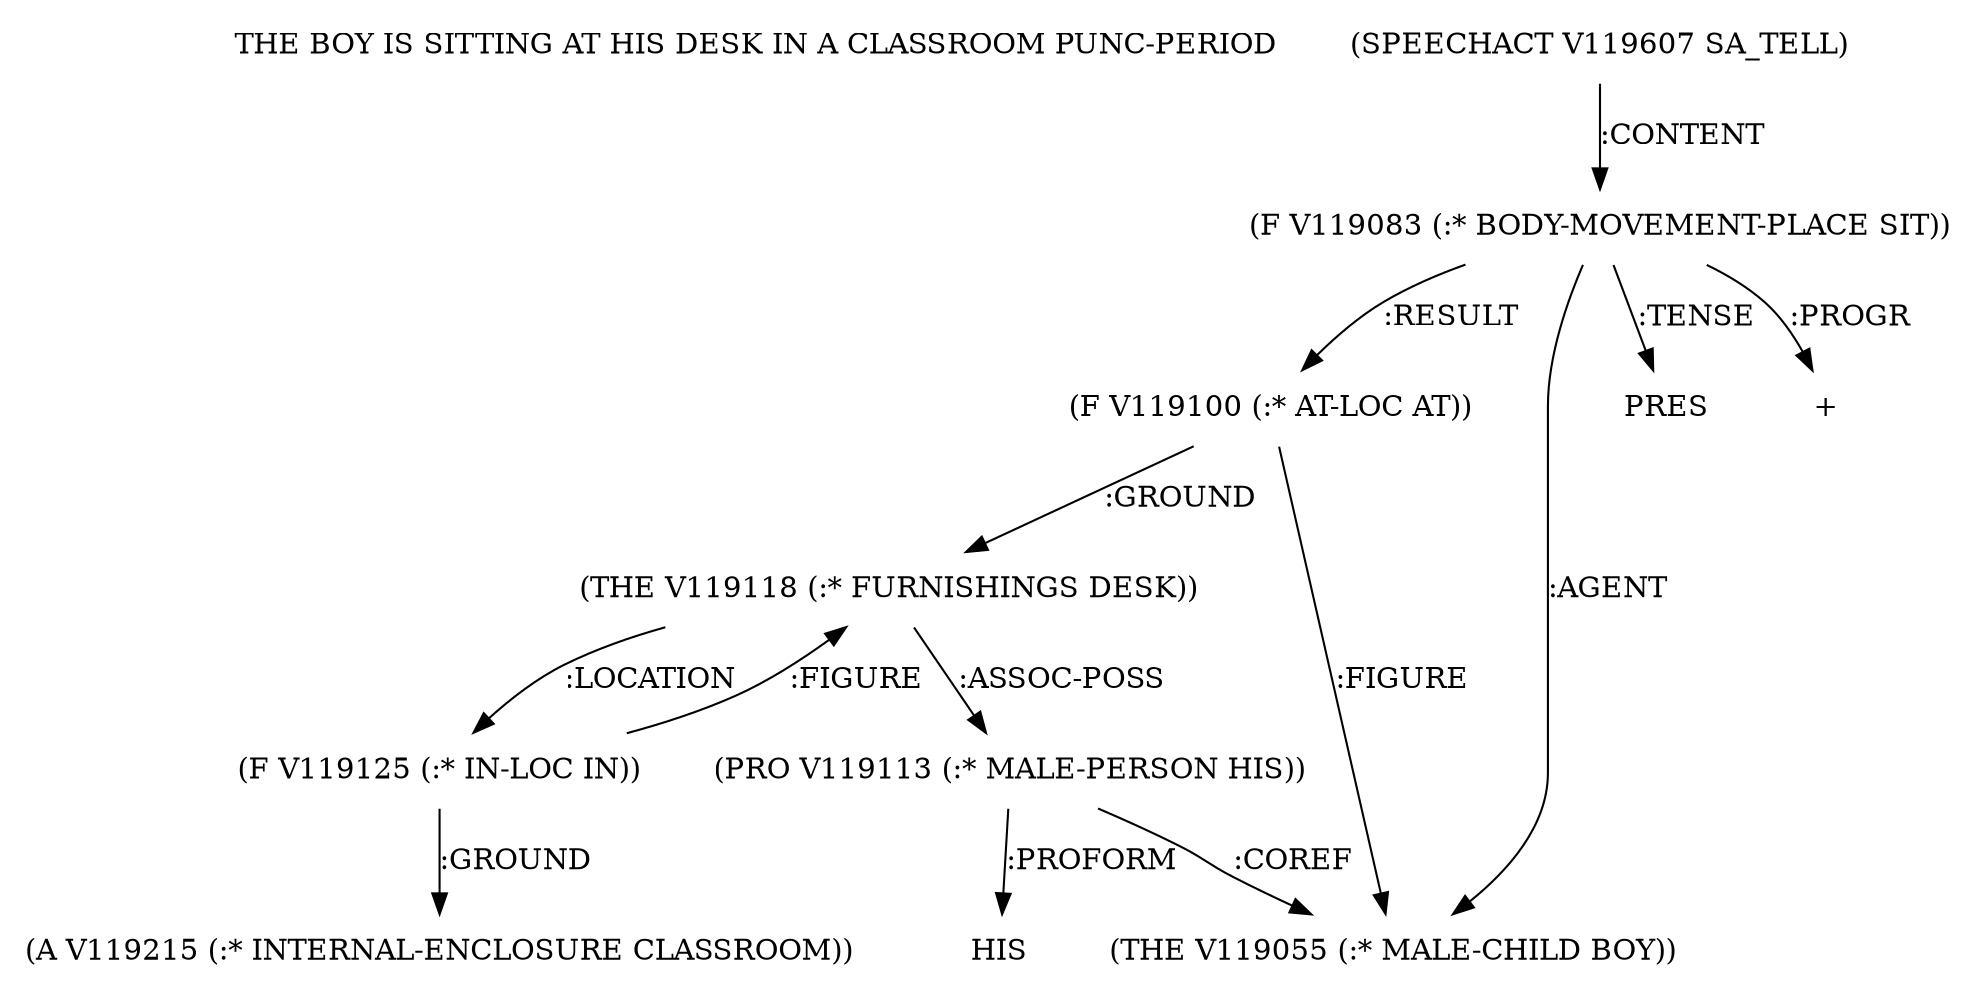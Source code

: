 digraph Terms {
  node [shape=none]
  "THE BOY IS SITTING AT HIS DESK IN A CLASSROOM PUNC-PERIOD"
  "V119607" [label="(SPEECHACT V119607 SA_TELL)"]
  "V119607" -> "V119083" [label=":CONTENT"]
  "V119083" [label="(F V119083 (:* BODY-MOVEMENT-PLACE SIT))"]
  "V119083" -> "V119100" [label=":RESULT"]
  "V119083" -> "V119055" [label=":AGENT"]
  "V119083" -> "NT119707" [label=":TENSE"]
  "NT119707" [label="PRES"]
  "V119083" -> "NT119708" [label=":PROGR"]
  "NT119708" [label="+"]
  "V119055" [label="(THE V119055 (:* MALE-CHILD BOY))"]
  "V119100" [label="(F V119100 (:* AT-LOC AT))"]
  "V119100" -> "V119118" [label=":GROUND"]
  "V119100" -> "V119055" [label=":FIGURE"]
  "V119118" [label="(THE V119118 (:* FURNISHINGS DESK))"]
  "V119118" -> "V119113" [label=":ASSOC-POSS"]
  "V119118" -> "V119125" [label=":LOCATION"]
  "V119113" [label="(PRO V119113 (:* MALE-PERSON HIS))"]
  "V119113" -> "NT119709" [label=":PROFORM"]
  "NT119709" [label="HIS"]
  "V119113" -> "V119055" [label=":COREF"]
  "V119125" [label="(F V119125 (:* IN-LOC IN))"]
  "V119125" -> "V119215" [label=":GROUND"]
  "V119125" -> "V119118" [label=":FIGURE"]
  "V119215" [label="(A V119215 (:* INTERNAL-ENCLOSURE CLASSROOM))"]
}
